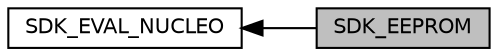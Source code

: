 digraph "SDK_EEPROM"
{
  edge [fontname="Helvetica",fontsize="10",labelfontname="Helvetica",labelfontsize="10"];
  node [fontname="Helvetica",fontsize="10",shape=box];
  rankdir=LR;
  Node1 [label="SDK_EEPROM",height=0.2,width=0.4,color="black", fillcolor="grey75", style="filled", fontcolor="black",tooltip="Management of Software Development Kit eval board EEPROM."];
  Node2 [label="SDK_EVAL_NUCLEO",height=0.2,width=0.4,color="black", fillcolor="white", style="filled",URL="$group___s_d_k___e_v_a_l___n_u_c_l_e_o.html",tooltip=" "];
  Node2->Node1 [shape=plaintext, dir="back", style="solid"];
}
